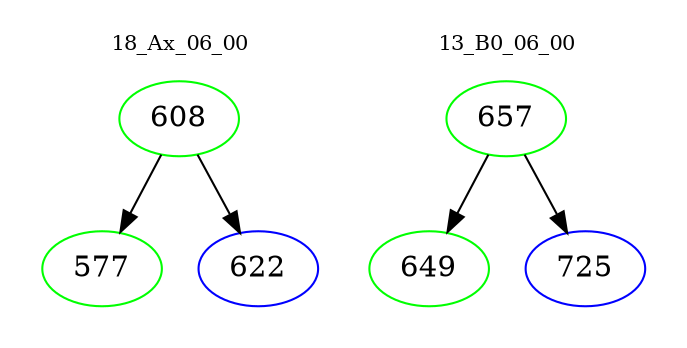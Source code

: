 digraph{
subgraph cluster_0 {
color = white
label = "18_Ax_06_00";
fontsize=10;
T0_608 [label="608", color="green"]
T0_608 -> T0_577 [color="black"]
T0_577 [label="577", color="green"]
T0_608 -> T0_622 [color="black"]
T0_622 [label="622", color="blue"]
}
subgraph cluster_1 {
color = white
label = "13_B0_06_00";
fontsize=10;
T1_657 [label="657", color="green"]
T1_657 -> T1_649 [color="black"]
T1_649 [label="649", color="green"]
T1_657 -> T1_725 [color="black"]
T1_725 [label="725", color="blue"]
}
}
